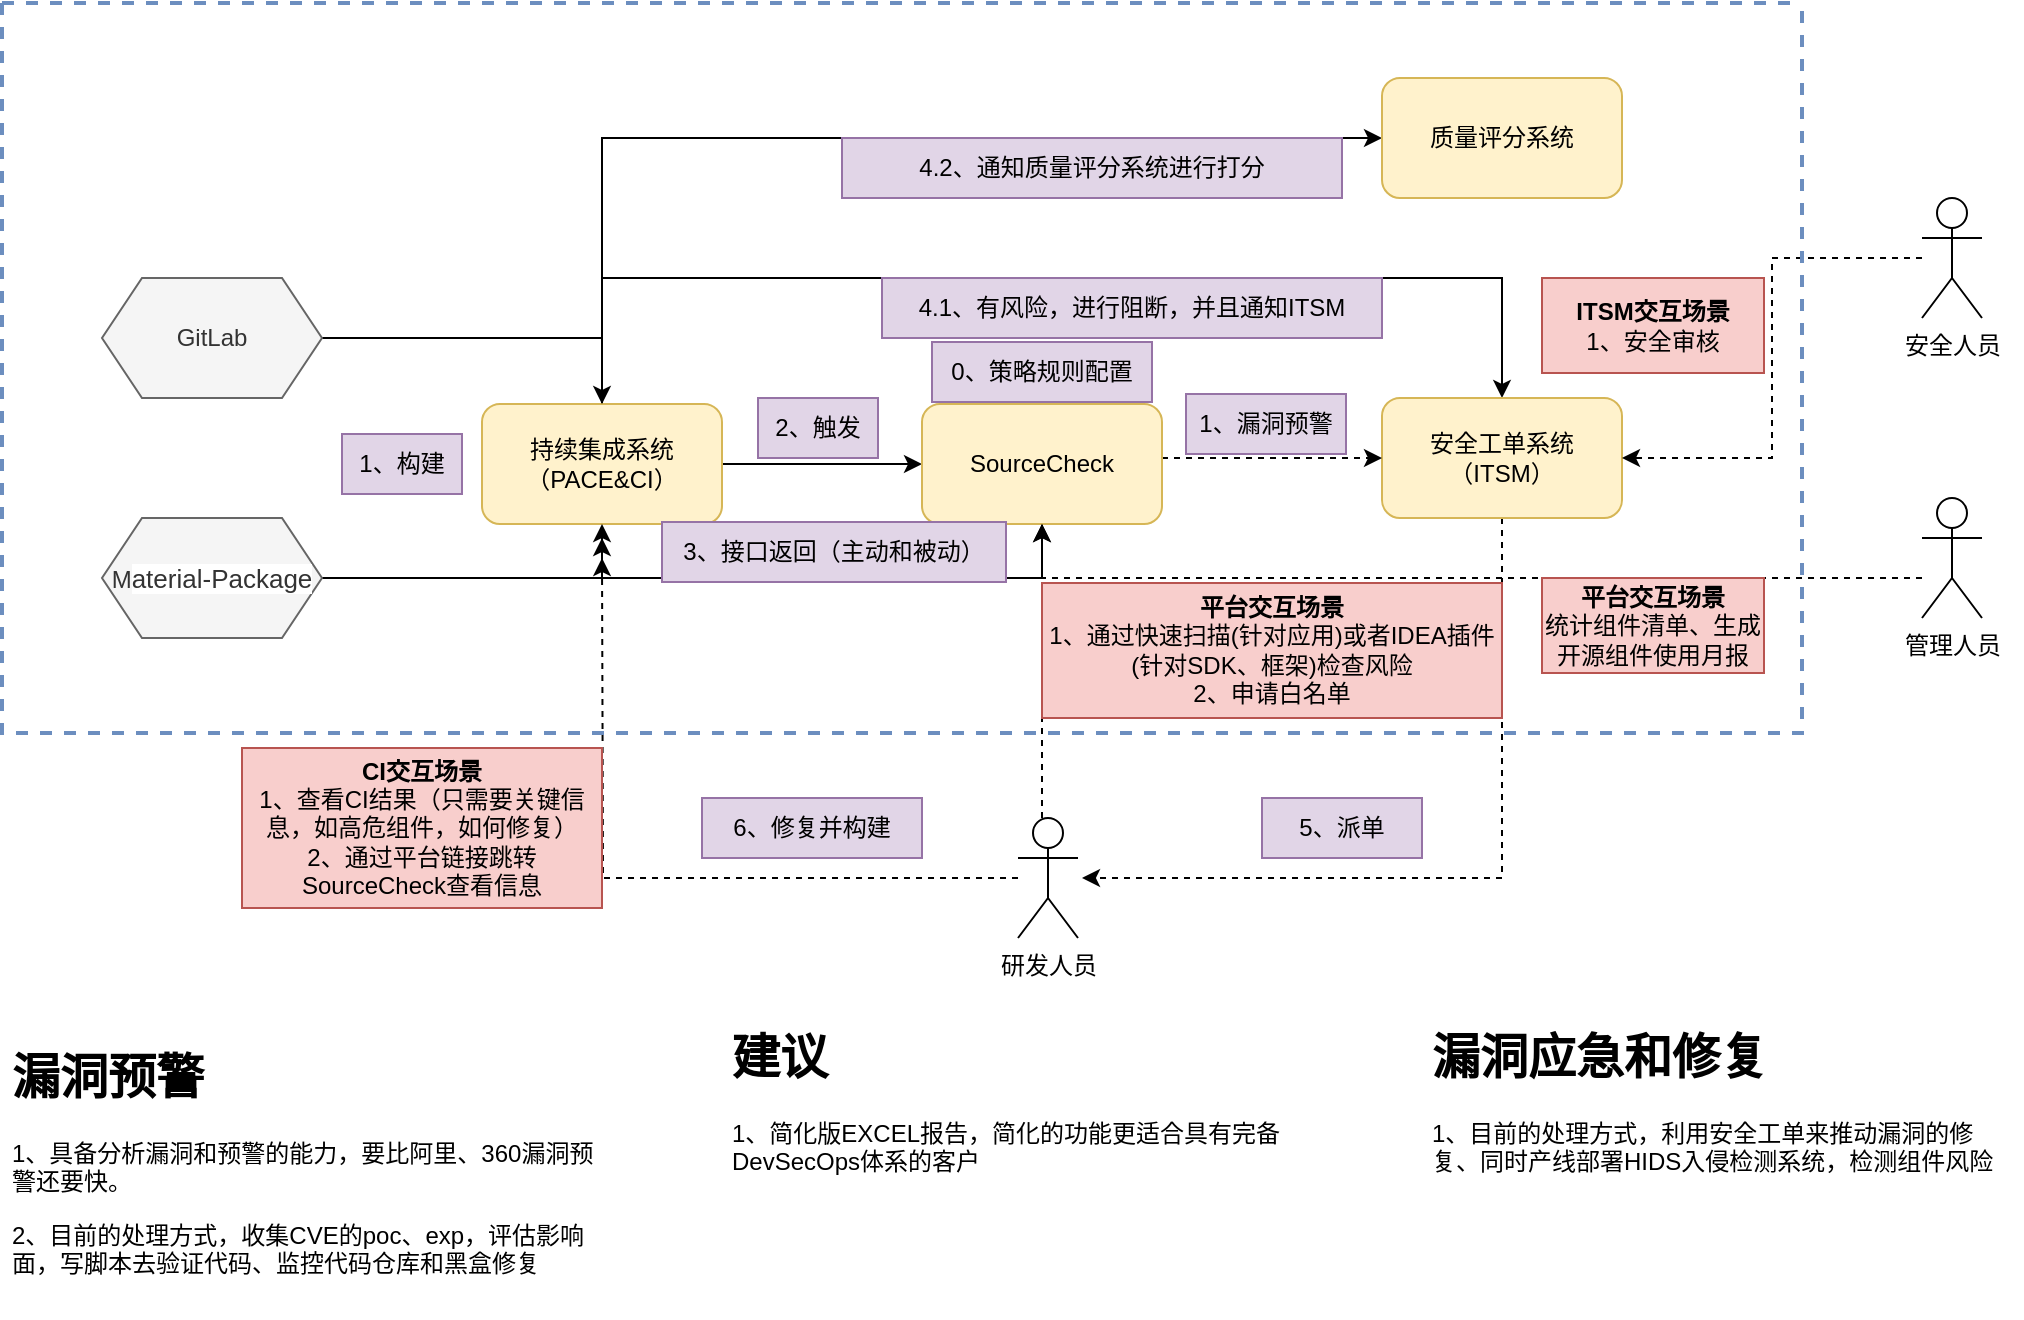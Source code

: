 <mxfile version="20.2.5" type="github">
  <diagram id="dbPlMSyZmyiy87wTLgsy" name="第 1 页">
    <mxGraphModel dx="1422" dy="796" grid="1" gridSize="10" guides="1" tooltips="1" connect="1" arrows="1" fold="1" page="1" pageScale="1" pageWidth="827" pageHeight="1169" math="0" shadow="0">
      <root>
        <mxCell id="0" />
        <mxCell id="1" parent="0" />
        <mxCell id="P90RqLLHq7_aSwwXnbhx-12" style="edgeStyle=orthogonalEdgeStyle;rounded=0;orthogonalLoop=1;jettySize=auto;html=1;entryX=0;entryY=0.5;entryDx=0;entryDy=0;" edge="1" parent="1" source="P90RqLLHq7_aSwwXnbhx-1" target="P90RqLLHq7_aSwwXnbhx-11">
          <mxGeometry relative="1" as="geometry" />
        </mxCell>
        <mxCell id="P90RqLLHq7_aSwwXnbhx-37" style="edgeStyle=orthogonalEdgeStyle;rounded=0;orthogonalLoop=1;jettySize=auto;html=1;entryX=0.5;entryY=0;entryDx=0;entryDy=0;" edge="1" parent="1" source="P90RqLLHq7_aSwwXnbhx-1" target="P90RqLLHq7_aSwwXnbhx-3">
          <mxGeometry relative="1" as="geometry">
            <Array as="points">
              <mxPoint x="440" y="280" />
              <mxPoint x="890" y="280" />
            </Array>
          </mxGeometry>
        </mxCell>
        <mxCell id="P90RqLLHq7_aSwwXnbhx-47" style="edgeStyle=orthogonalEdgeStyle;rounded=0;orthogonalLoop=1;jettySize=auto;html=1;entryX=0;entryY=0.5;entryDx=0;entryDy=0;" edge="1" parent="1" source="P90RqLLHq7_aSwwXnbhx-1" target="P90RqLLHq7_aSwwXnbhx-4">
          <mxGeometry relative="1" as="geometry">
            <Array as="points">
              <mxPoint x="440" y="210" />
            </Array>
          </mxGeometry>
        </mxCell>
        <mxCell id="P90RqLLHq7_aSwwXnbhx-1" value="持续集成系统（PACE&amp;amp;CI）" style="rounded=1;whiteSpace=wrap;html=1;fillColor=#fff2cc;strokeColor=#d6b656;" vertex="1" parent="1">
          <mxGeometry x="380" y="343" width="120" height="60" as="geometry" />
        </mxCell>
        <mxCell id="P90RqLLHq7_aSwwXnbhx-51" style="edgeStyle=orthogonalEdgeStyle;rounded=0;orthogonalLoop=1;jettySize=auto;html=1;dashed=1;" edge="1" parent="1" source="P90RqLLHq7_aSwwXnbhx-3">
          <mxGeometry relative="1" as="geometry">
            <mxPoint x="680" y="580" as="targetPoint" />
            <Array as="points">
              <mxPoint x="890" y="580" />
            </Array>
          </mxGeometry>
        </mxCell>
        <mxCell id="P90RqLLHq7_aSwwXnbhx-3" value="安全工单系统（ITSM）" style="rounded=1;whiteSpace=wrap;html=1;fillColor=#fff2cc;strokeColor=#d6b656;" vertex="1" parent="1">
          <mxGeometry x="830" y="340" width="120" height="60" as="geometry" />
        </mxCell>
        <mxCell id="P90RqLLHq7_aSwwXnbhx-4" value="质量评分系统" style="rounded=1;whiteSpace=wrap;html=1;fillColor=#fff2cc;strokeColor=#d6b656;" vertex="1" parent="1">
          <mxGeometry x="830" y="180" width="120" height="60" as="geometry" />
        </mxCell>
        <mxCell id="P90RqLLHq7_aSwwXnbhx-9" style="edgeStyle=orthogonalEdgeStyle;rounded=0;orthogonalLoop=1;jettySize=auto;html=1;" edge="1" parent="1" source="P90RqLLHq7_aSwwXnbhx-7" target="P90RqLLHq7_aSwwXnbhx-1">
          <mxGeometry relative="1" as="geometry" />
        </mxCell>
        <mxCell id="P90RqLLHq7_aSwwXnbhx-7" value="GitLab" style="shape=hexagon;perimeter=hexagonPerimeter2;whiteSpace=wrap;html=1;fixedSize=1;fillColor=#f5f5f5;fontColor=#333333;strokeColor=#666666;" vertex="1" parent="1">
          <mxGeometry x="190" y="280" width="110" height="60" as="geometry" />
        </mxCell>
        <mxCell id="P90RqLLHq7_aSwwXnbhx-10" style="edgeStyle=orthogonalEdgeStyle;rounded=0;orthogonalLoop=1;jettySize=auto;html=1;entryX=0.5;entryY=1;entryDx=0;entryDy=0;" edge="1" parent="1" source="P90RqLLHq7_aSwwXnbhx-8" target="P90RqLLHq7_aSwwXnbhx-1">
          <mxGeometry relative="1" as="geometry" />
        </mxCell>
        <mxCell id="P90RqLLHq7_aSwwXnbhx-8" value="M&lt;span style=&quot;color: rgb(51, 51, 51); font-family: Arial, sans-serif; font-size: 13px; text-align: start; background-color: rgb(255, 255, 255);&quot;&gt;aterial-Package&lt;/span&gt;" style="shape=hexagon;perimeter=hexagonPerimeter2;whiteSpace=wrap;html=1;fixedSize=1;fillColor=#f5f5f5;fontColor=#333333;strokeColor=#666666;" vertex="1" parent="1">
          <mxGeometry x="190" y="400" width="110" height="60" as="geometry" />
        </mxCell>
        <mxCell id="P90RqLLHq7_aSwwXnbhx-17" style="edgeStyle=orthogonalEdgeStyle;rounded=0;orthogonalLoop=1;jettySize=auto;html=1;" edge="1" parent="1" source="P90RqLLHq7_aSwwXnbhx-11">
          <mxGeometry relative="1" as="geometry">
            <mxPoint x="440" y="410" as="targetPoint" />
            <Array as="points">
              <mxPoint x="660" y="430" />
              <mxPoint x="440" y="430" />
            </Array>
          </mxGeometry>
        </mxCell>
        <mxCell id="P90RqLLHq7_aSwwXnbhx-67" style="edgeStyle=orthogonalEdgeStyle;rounded=0;orthogonalLoop=1;jettySize=auto;html=1;dashed=1;" edge="1" parent="1" source="P90RqLLHq7_aSwwXnbhx-11" target="P90RqLLHq7_aSwwXnbhx-3">
          <mxGeometry relative="1" as="geometry">
            <Array as="points">
              <mxPoint x="750" y="370" />
              <mxPoint x="750" y="370" />
            </Array>
          </mxGeometry>
        </mxCell>
        <mxCell id="P90RqLLHq7_aSwwXnbhx-11" value="SourceCheck" style="rounded=1;whiteSpace=wrap;html=1;fillColor=#fff2cc;strokeColor=#d6b656;" vertex="1" parent="1">
          <mxGeometry x="600" y="343" width="120" height="60" as="geometry" />
        </mxCell>
        <mxCell id="P90RqLLHq7_aSwwXnbhx-16" value="0、策略规则配置" style="text;html=1;strokeColor=#9673a6;fillColor=#e1d5e7;align=center;verticalAlign=middle;whiteSpace=wrap;rounded=0;" vertex="1" parent="1">
          <mxGeometry x="605" y="312" width="110" height="30" as="geometry" />
        </mxCell>
        <mxCell id="P90RqLLHq7_aSwwXnbhx-18" value="3、接口返回（主动和被动）" style="text;html=1;strokeColor=#9673a6;fillColor=#e1d5e7;align=center;verticalAlign=middle;whiteSpace=wrap;rounded=0;" vertex="1" parent="1">
          <mxGeometry x="470" y="402" width="172" height="30" as="geometry" />
        </mxCell>
        <mxCell id="P90RqLLHq7_aSwwXnbhx-52" style="edgeStyle=orthogonalEdgeStyle;rounded=0;orthogonalLoop=1;jettySize=auto;html=1;dashed=1;" edge="1" parent="1" source="P90RqLLHq7_aSwwXnbhx-19">
          <mxGeometry relative="1" as="geometry">
            <mxPoint x="440" y="420" as="targetPoint" />
          </mxGeometry>
        </mxCell>
        <mxCell id="P90RqLLHq7_aSwwXnbhx-54" style="edgeStyle=orthogonalEdgeStyle;rounded=0;orthogonalLoop=1;jettySize=auto;html=1;entryX=0.5;entryY=1;entryDx=0;entryDy=0;dashed=1;" edge="1" parent="1" source="P90RqLLHq7_aSwwXnbhx-19" target="P90RqLLHq7_aSwwXnbhx-11">
          <mxGeometry relative="1" as="geometry">
            <Array as="points">
              <mxPoint x="660" y="490" />
              <mxPoint x="660" y="490" />
            </Array>
          </mxGeometry>
        </mxCell>
        <mxCell id="P90RqLLHq7_aSwwXnbhx-19" value="研发人员" style="shape=umlActor;verticalLabelPosition=bottom;verticalAlign=top;html=1;outlineConnect=0;" vertex="1" parent="1">
          <mxGeometry x="648" y="550" width="30" height="60" as="geometry" />
        </mxCell>
        <mxCell id="P90RqLLHq7_aSwwXnbhx-65" style="edgeStyle=orthogonalEdgeStyle;rounded=0;orthogonalLoop=1;jettySize=auto;html=1;entryX=1;entryY=0.5;entryDx=0;entryDy=0;dashed=1;" edge="1" parent="1" source="P90RqLLHq7_aSwwXnbhx-27" target="P90RqLLHq7_aSwwXnbhx-3">
          <mxGeometry relative="1" as="geometry" />
        </mxCell>
        <mxCell id="P90RqLLHq7_aSwwXnbhx-27" value="安全人员" style="shape=umlActor;verticalLabelPosition=bottom;verticalAlign=top;html=1;outlineConnect=0;" vertex="1" parent="1">
          <mxGeometry x="1100" y="240" width="30" height="60" as="geometry" />
        </mxCell>
        <mxCell id="P90RqLLHq7_aSwwXnbhx-63" style="edgeStyle=orthogonalEdgeStyle;rounded=0;orthogonalLoop=1;jettySize=auto;html=1;entryX=0.5;entryY=1;entryDx=0;entryDy=0;dashed=1;" edge="1" parent="1" source="P90RqLLHq7_aSwwXnbhx-32" target="P90RqLLHq7_aSwwXnbhx-11">
          <mxGeometry relative="1" as="geometry">
            <Array as="points">
              <mxPoint x="660" y="430" />
            </Array>
          </mxGeometry>
        </mxCell>
        <mxCell id="P90RqLLHq7_aSwwXnbhx-32" value="管理人员" style="shape=umlActor;verticalLabelPosition=bottom;verticalAlign=top;html=1;outlineConnect=0;" vertex="1" parent="1">
          <mxGeometry x="1100" y="390" width="30" height="60" as="geometry" />
        </mxCell>
        <mxCell id="P90RqLLHq7_aSwwXnbhx-38" value="4.1、有风险，进行阻断，并且通知ITSM" style="text;html=1;strokeColor=#9673a6;fillColor=#e1d5e7;align=center;verticalAlign=middle;whiteSpace=wrap;rounded=0;" vertex="1" parent="1">
          <mxGeometry x="580" y="280" width="250" height="30" as="geometry" />
        </mxCell>
        <mxCell id="P90RqLLHq7_aSwwXnbhx-44" value="5、派单" style="text;html=1;strokeColor=#9673a6;fillColor=#e1d5e7;align=center;verticalAlign=middle;whiteSpace=wrap;rounded=0;" vertex="1" parent="1">
          <mxGeometry x="770" y="540" width="80" height="30" as="geometry" />
        </mxCell>
        <mxCell id="P90RqLLHq7_aSwwXnbhx-46" value="6、修复并构建" style="text;html=1;strokeColor=#9673a6;fillColor=#e1d5e7;align=center;verticalAlign=middle;whiteSpace=wrap;rounded=0;" vertex="1" parent="1">
          <mxGeometry x="490" y="540" width="110" height="30" as="geometry" />
        </mxCell>
        <mxCell id="P90RqLLHq7_aSwwXnbhx-48" value="4.2、通知质量评分系统进行打分" style="text;html=1;strokeColor=#9673a6;fillColor=#e1d5e7;align=center;verticalAlign=middle;whiteSpace=wrap;rounded=0;" vertex="1" parent="1">
          <mxGeometry x="560" y="210" width="250" height="30" as="geometry" />
        </mxCell>
        <mxCell id="P90RqLLHq7_aSwwXnbhx-49" value="" style="swimlane;startSize=0;dashed=1;fillColor=#dae8fc;strokeColor=#6c8ebf;strokeWidth=2;" vertex="1" parent="1">
          <mxGeometry x="140" y="142.5" width="900" height="365" as="geometry" />
        </mxCell>
        <mxCell id="P90RqLLHq7_aSwwXnbhx-14" value="1、构建" style="text;html=1;strokeColor=#9673a6;fillColor=#e1d5e7;align=center;verticalAlign=middle;whiteSpace=wrap;rounded=0;" vertex="1" parent="P90RqLLHq7_aSwwXnbhx-49">
          <mxGeometry x="170" y="215.5" width="60" height="30" as="geometry" />
        </mxCell>
        <mxCell id="P90RqLLHq7_aSwwXnbhx-15" value="2、触发" style="text;html=1;strokeColor=#9673a6;fillColor=#e1d5e7;align=center;verticalAlign=middle;whiteSpace=wrap;rounded=0;" vertex="1" parent="P90RqLLHq7_aSwwXnbhx-49">
          <mxGeometry x="378" y="197.5" width="60" height="30" as="geometry" />
        </mxCell>
        <mxCell id="P90RqLLHq7_aSwwXnbhx-55" value="&lt;b&gt;平台交互场景&lt;/b&gt;&lt;br&gt;1、通过快速扫描(针对应用)或者IDEA插件(针对SDK、框架)检查风险&lt;br&gt;2、申请白名单" style="text;html=1;strokeColor=#b85450;fillColor=#f8cecc;align=center;verticalAlign=middle;whiteSpace=wrap;rounded=0;" vertex="1" parent="P90RqLLHq7_aSwwXnbhx-49">
          <mxGeometry x="520" y="290" width="230" height="67.5" as="geometry" />
        </mxCell>
        <mxCell id="P90RqLLHq7_aSwwXnbhx-64" value="&lt;b&gt;平台交互场景&lt;/b&gt;&lt;br&gt;统计组件清单、生成开源组件使用月报" style="text;html=1;strokeColor=#b85450;fillColor=#f8cecc;align=center;verticalAlign=middle;whiteSpace=wrap;rounded=0;" vertex="1" parent="P90RqLLHq7_aSwwXnbhx-49">
          <mxGeometry x="770" y="287.5" width="111" height="47.5" as="geometry" />
        </mxCell>
        <mxCell id="P90RqLLHq7_aSwwXnbhx-66" value="&lt;b&gt;ITSM交互场景&lt;/b&gt;&lt;br&gt;1、安全审核" style="text;html=1;strokeColor=#b85450;fillColor=#f8cecc;align=center;verticalAlign=middle;whiteSpace=wrap;rounded=0;" vertex="1" parent="P90RqLLHq7_aSwwXnbhx-49">
          <mxGeometry x="770" y="137.5" width="111" height="47.5" as="geometry" />
        </mxCell>
        <mxCell id="P90RqLLHq7_aSwwXnbhx-68" value="1、漏洞预警" style="text;html=1;strokeColor=#9673a6;fillColor=#e1d5e7;align=center;verticalAlign=middle;whiteSpace=wrap;rounded=0;" vertex="1" parent="P90RqLLHq7_aSwwXnbhx-49">
          <mxGeometry x="592" y="195.5" width="80" height="30" as="geometry" />
        </mxCell>
        <mxCell id="P90RqLLHq7_aSwwXnbhx-61" value="&lt;b&gt;CI交互场景&lt;/b&gt;&lt;br&gt;1、查看CI结果（只需要关键信息，如高危组件，如何修复）&lt;br&gt;2、通过平台链接跳转SourceCheck查看信息" style="text;html=1;strokeColor=#b85450;fillColor=#f8cecc;align=center;verticalAlign=middle;whiteSpace=wrap;rounded=0;" vertex="1" parent="1">
          <mxGeometry x="260" y="515" width="180" height="80" as="geometry" />
        </mxCell>
        <mxCell id="P90RqLLHq7_aSwwXnbhx-71" value="&lt;h1&gt;漏洞预警&lt;/h1&gt;&lt;p&gt;1、具备分析漏洞和预警的能力，要比阿里、360漏洞预警还要快。&lt;/p&gt;&lt;p&gt;2、目前的处理方式，收集CVE的poc、exp，评估影响面，写脚本去验证代码、监控代码仓库和黑盒修复&lt;/p&gt;" style="text;html=1;strokeColor=none;fillColor=none;spacing=5;spacingTop=-20;whiteSpace=wrap;overflow=hidden;rounded=0;dashed=1;" vertex="1" parent="1">
          <mxGeometry x="140" y="660" width="300" height="140" as="geometry" />
        </mxCell>
        <mxCell id="P90RqLLHq7_aSwwXnbhx-72" value="&lt;h1&gt;漏洞应急和修复&lt;/h1&gt;&lt;p&gt;&lt;span style=&quot;background-color: initial;&quot;&gt;1、目前的处理方式，利用安全工单来推动漏洞的修复、同时产线部署HIDS入侵检测系统，检测组件风险&lt;/span&gt;&lt;br&gt;&lt;/p&gt;" style="text;html=1;strokeColor=none;fillColor=none;spacing=5;spacingTop=-20;whiteSpace=wrap;overflow=hidden;rounded=0;dashed=1;" vertex="1" parent="1">
          <mxGeometry x="850" y="650" width="300" height="140" as="geometry" />
        </mxCell>
        <mxCell id="P90RqLLHq7_aSwwXnbhx-73" value="&lt;h1&gt;建议&lt;/h1&gt;&lt;p&gt;1、简化版EXCEL报告，简化的功能更适合具有完备DevSecOps体系的客户&lt;br&gt;&lt;/p&gt;" style="text;html=1;strokeColor=none;fillColor=none;spacing=5;spacingTop=-20;whiteSpace=wrap;overflow=hidden;rounded=0;dashed=1;" vertex="1" parent="1">
          <mxGeometry x="500" y="650" width="300" height="140" as="geometry" />
        </mxCell>
      </root>
    </mxGraphModel>
  </diagram>
</mxfile>
